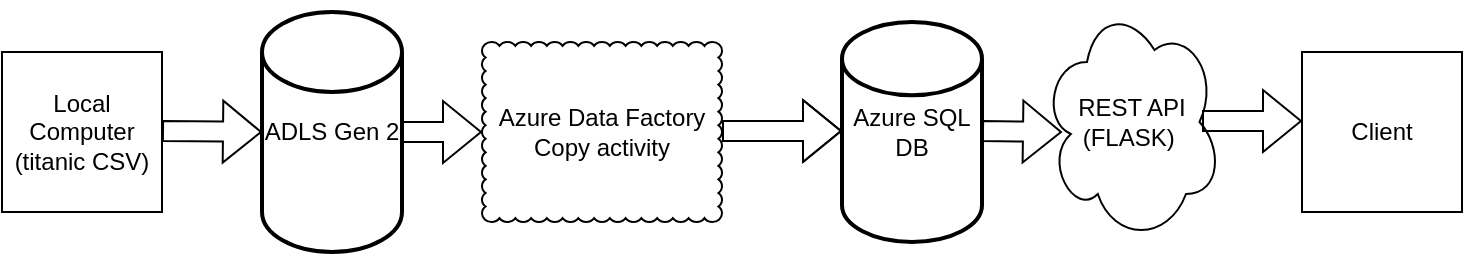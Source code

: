 <mxfile version="20.5.3" type="device"><diagram id="4kxYOkJqMDyxXnM3Bby3" name="Page-1"><mxGraphModel dx="1002" dy="571" grid="1" gridSize="10" guides="1" tooltips="1" connect="1" arrows="1" fold="1" page="1" pageScale="1" pageWidth="850" pageHeight="1100" math="0" shadow="0"><root><mxCell id="0"/><mxCell id="1" parent="0"/><mxCell id="qBXWs3gDuCI64ns9TMlb-1" value="Local Computer (titanic CSV)" style="whiteSpace=wrap;html=1;aspect=fixed;" vertex="1" parent="1"><mxGeometry x="20" y="760" width="80" height="80" as="geometry"/></mxCell><mxCell id="qBXWs3gDuCI64ns9TMlb-2" value="" style="shape=flexArrow;endArrow=classic;html=1;rounded=0;" edge="1" parent="1"><mxGeometry width="50" height="50" relative="1" as="geometry"><mxPoint x="100" y="799.5" as="sourcePoint"/><mxPoint x="150" y="800" as="targetPoint"/></mxGeometry></mxCell><mxCell id="qBXWs3gDuCI64ns9TMlb-4" value="ADLS Gen 2" style="strokeWidth=2;html=1;shape=mxgraph.flowchart.database;whiteSpace=wrap;" vertex="1" parent="1"><mxGeometry x="150" y="740" width="70" height="120" as="geometry"/></mxCell><mxCell id="qBXWs3gDuCI64ns9TMlb-10" value="" style="shape=flexArrow;endArrow=classic;html=1;rounded=0;exitX=1;exitY=0.5;exitDx=0;exitDy=0;exitPerimeter=0;" edge="1" parent="1" source="qBXWs3gDuCI64ns9TMlb-4"><mxGeometry width="50" height="50" relative="1" as="geometry"><mxPoint x="250" y="799.5" as="sourcePoint"/><mxPoint x="260" y="800" as="targetPoint"/></mxGeometry></mxCell><mxCell id="qBXWs3gDuCI64ns9TMlb-11" value="Azure Data Factory Copy activity" style="whiteSpace=wrap;html=1;shape=mxgraph.basic.cloud_rect" vertex="1" parent="1"><mxGeometry x="260" y="755" width="120" height="90" as="geometry"/></mxCell><mxCell id="qBXWs3gDuCI64ns9TMlb-12" value="" style="shape=flexArrow;endArrow=classic;html=1;rounded=0;" edge="1" parent="1"><mxGeometry width="50" height="50" relative="1" as="geometry"><mxPoint x="380" y="799.5" as="sourcePoint"/><mxPoint x="440" y="799.5" as="targetPoint"/><Array as="points"><mxPoint x="410" y="799.5"/></Array></mxGeometry></mxCell><mxCell id="qBXWs3gDuCI64ns9TMlb-13" value="Azure SQL DB" style="strokeWidth=2;html=1;shape=mxgraph.flowchart.database;whiteSpace=wrap;" vertex="1" parent="1"><mxGeometry x="440" y="745" width="70" height="110" as="geometry"/></mxCell><mxCell id="qBXWs3gDuCI64ns9TMlb-15" value="" style="shape=flexArrow;endArrow=classic;html=1;rounded=0;" edge="1" parent="1"><mxGeometry width="50" height="50" relative="1" as="geometry"><mxPoint x="510" y="799.5" as="sourcePoint"/><mxPoint x="550" y="800" as="targetPoint"/></mxGeometry></mxCell><mxCell id="qBXWs3gDuCI64ns9TMlb-16" value="REST API&lt;br&gt;(FLASK)&amp;nbsp;" style="ellipse;shape=cloud;whiteSpace=wrap;html=1;" vertex="1" parent="1"><mxGeometry x="540" y="735" width="90" height="120" as="geometry"/></mxCell><mxCell id="qBXWs3gDuCI64ns9TMlb-17" value="" style="shape=flexArrow;endArrow=classic;html=1;rounded=0;" edge="1" parent="1"><mxGeometry width="50" height="50" relative="1" as="geometry"><mxPoint x="620" y="794.5" as="sourcePoint"/><mxPoint x="670" y="794.5" as="targetPoint"/></mxGeometry></mxCell><mxCell id="qBXWs3gDuCI64ns9TMlb-18" value="Client" style="whiteSpace=wrap;html=1;aspect=fixed;" vertex="1" parent="1"><mxGeometry x="670" y="760" width="80" height="80" as="geometry"/></mxCell></root></mxGraphModel></diagram></mxfile>